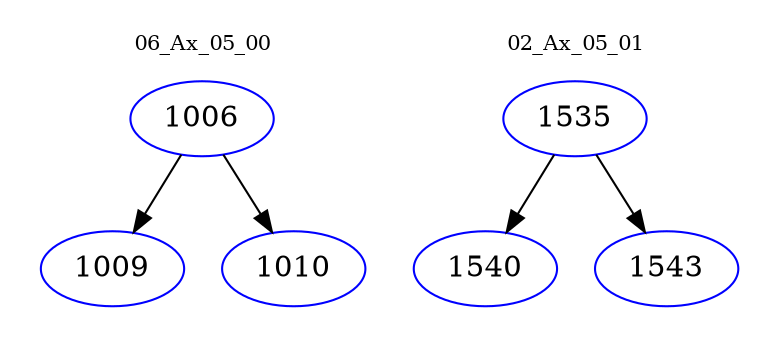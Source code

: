 digraph{
subgraph cluster_0 {
color = white
label = "06_Ax_05_00";
fontsize=10;
T0_1006 [label="1006", color="blue"]
T0_1006 -> T0_1009 [color="black"]
T0_1009 [label="1009", color="blue"]
T0_1006 -> T0_1010 [color="black"]
T0_1010 [label="1010", color="blue"]
}
subgraph cluster_1 {
color = white
label = "02_Ax_05_01";
fontsize=10;
T1_1535 [label="1535", color="blue"]
T1_1535 -> T1_1540 [color="black"]
T1_1540 [label="1540", color="blue"]
T1_1535 -> T1_1543 [color="black"]
T1_1543 [label="1543", color="blue"]
}
}
